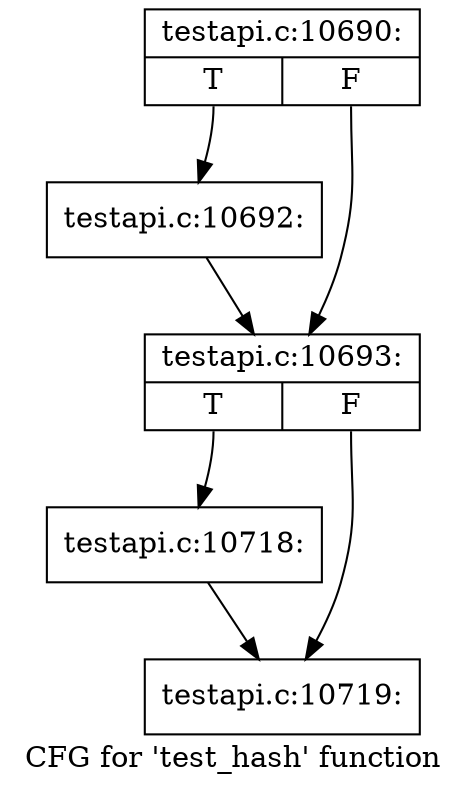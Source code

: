 digraph "CFG for 'test_hash' function" {
	label="CFG for 'test_hash' function";

	Node0x431dd80 [shape=record,label="{testapi.c:10690:|{<s0>T|<s1>F}}"];
	Node0x431dd80:s0 -> Node0x43242a0;
	Node0x431dd80:s1 -> Node0x4324600;
	Node0x43242a0 [shape=record,label="{testapi.c:10692:}"];
	Node0x43242a0 -> Node0x4324600;
	Node0x4324600 [shape=record,label="{testapi.c:10693:|{<s0>T|<s1>F}}"];
	Node0x4324600:s0 -> Node0x37d7810;
	Node0x4324600:s1 -> Node0x432b060;
	Node0x37d7810 [shape=record,label="{testapi.c:10718:}"];
	Node0x37d7810 -> Node0x432b060;
	Node0x432b060 [shape=record,label="{testapi.c:10719:}"];
}
